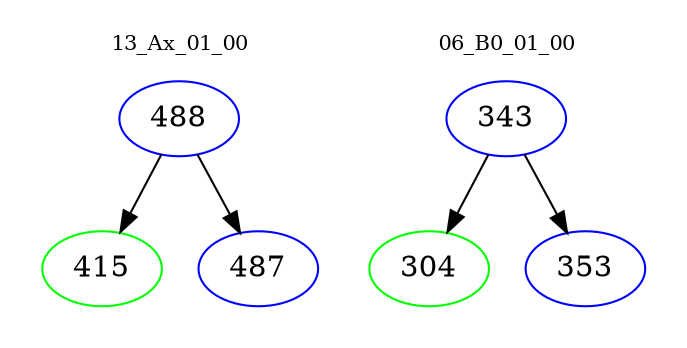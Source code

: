 digraph{
subgraph cluster_0 {
color = white
label = "13_Ax_01_00";
fontsize=10;
T0_488 [label="488", color="blue"]
T0_488 -> T0_415 [color="black"]
T0_415 [label="415", color="green"]
T0_488 -> T0_487 [color="black"]
T0_487 [label="487", color="blue"]
}
subgraph cluster_1 {
color = white
label = "06_B0_01_00";
fontsize=10;
T1_343 [label="343", color="blue"]
T1_343 -> T1_304 [color="black"]
T1_304 [label="304", color="green"]
T1_343 -> T1_353 [color="black"]
T1_353 [label="353", color="blue"]
}
}
